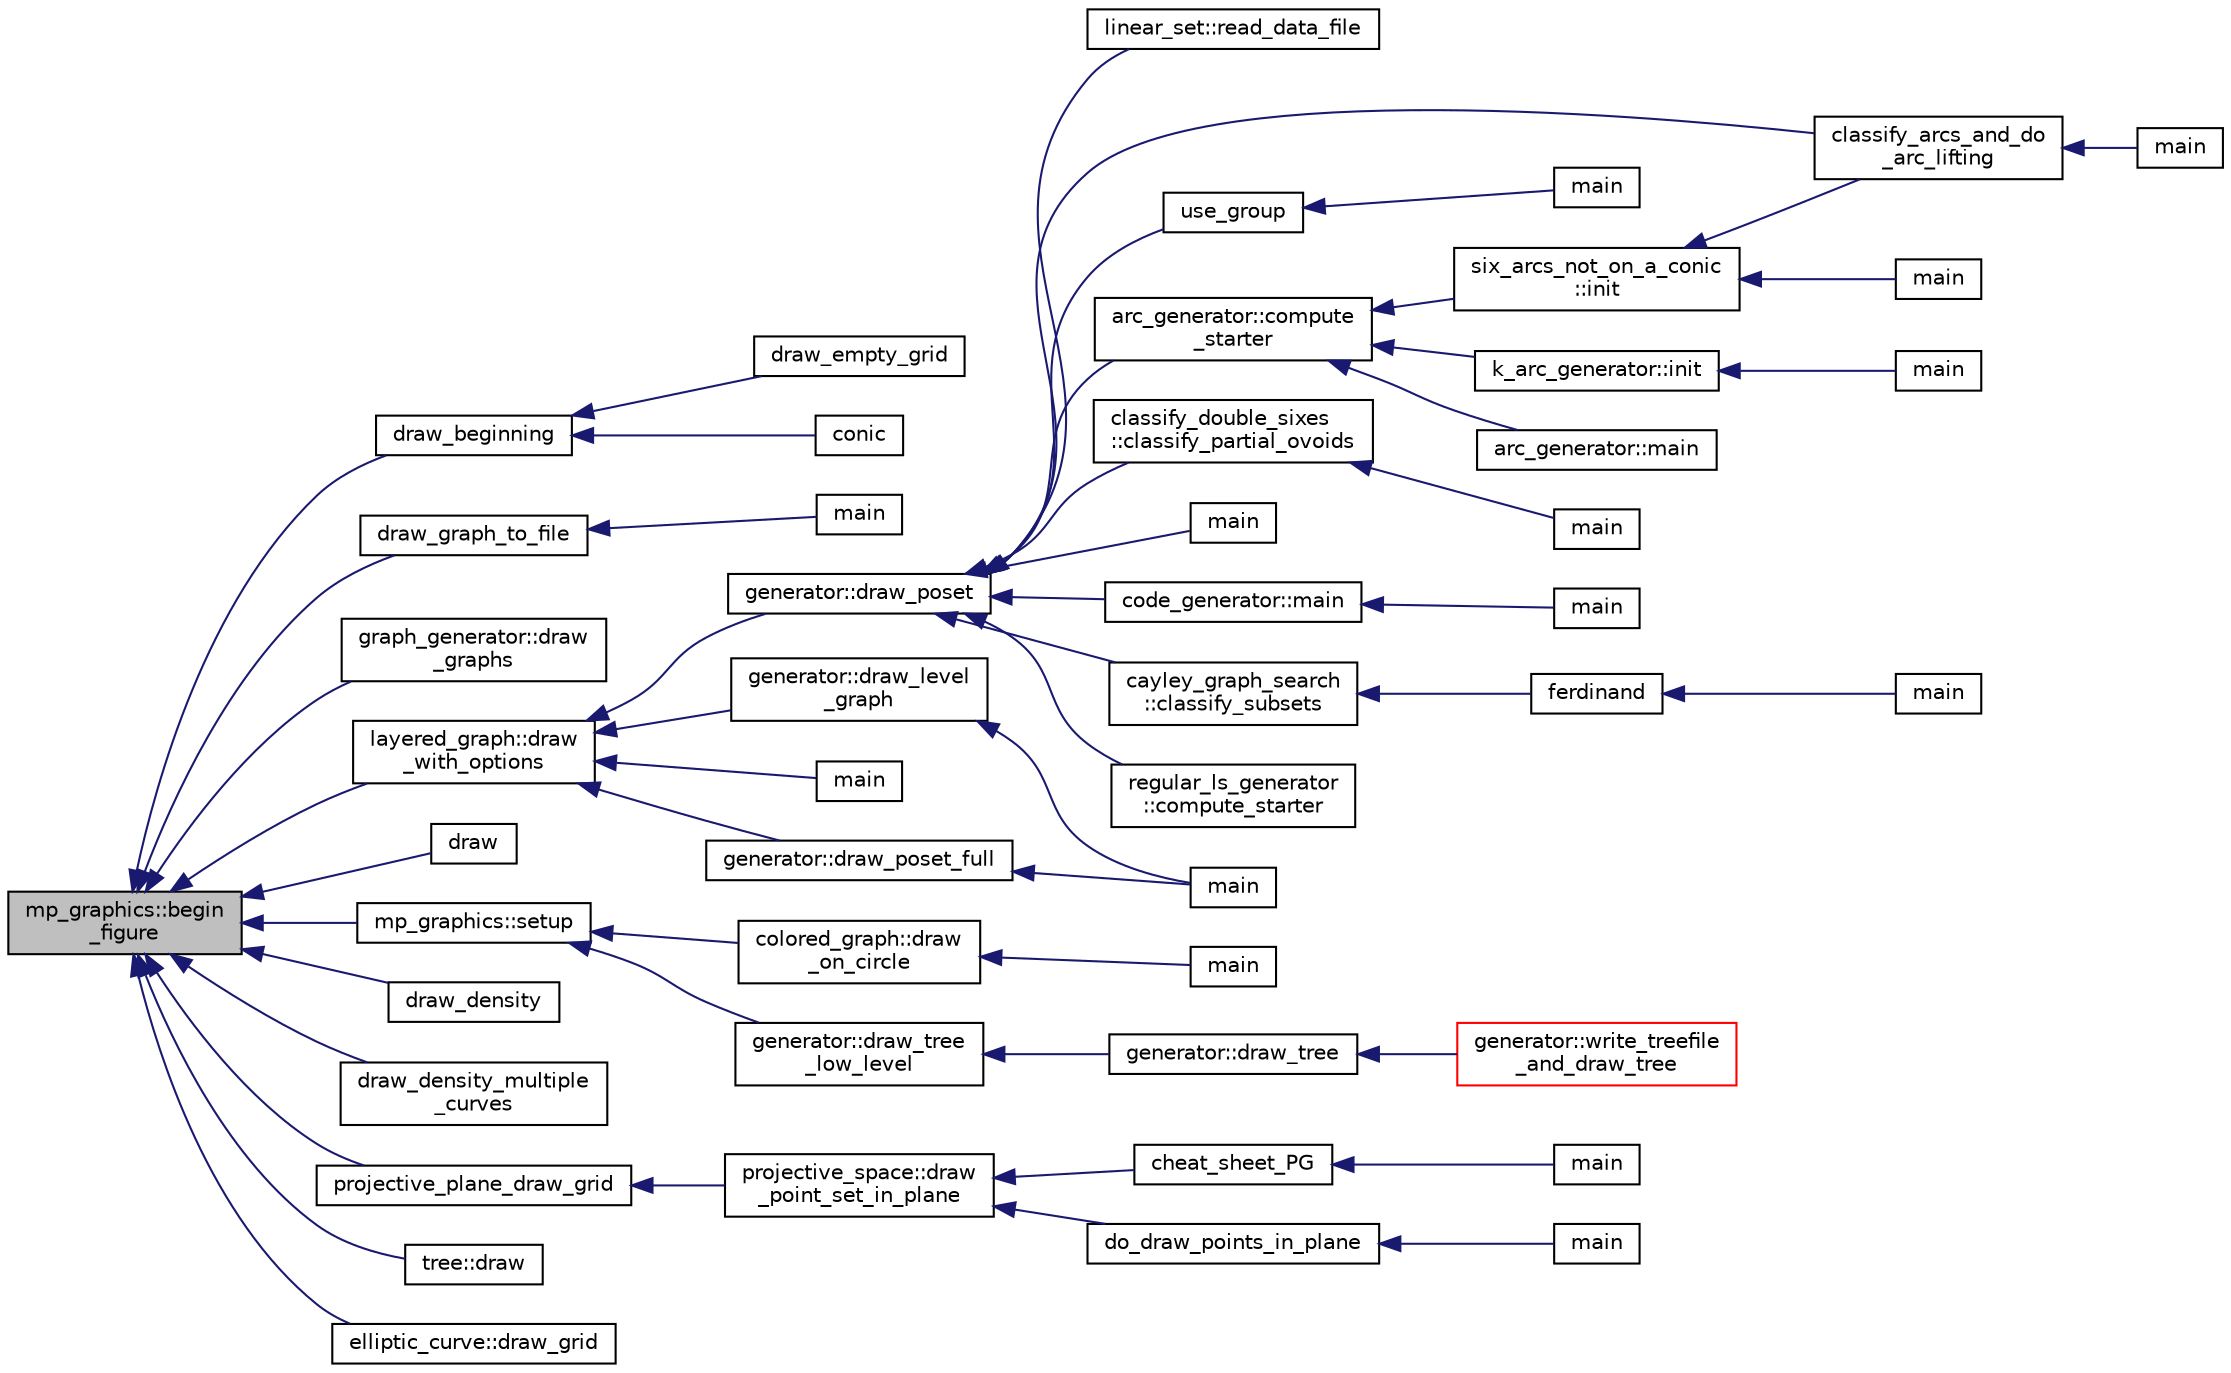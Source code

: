 digraph "mp_graphics::begin_figure"
{
  edge [fontname="Helvetica",fontsize="10",labelfontname="Helvetica",labelfontsize="10"];
  node [fontname="Helvetica",fontsize="10",shape=record];
  rankdir="LR";
  Node243 [label="mp_graphics::begin\l_figure",height=0.2,width=0.4,color="black", fillcolor="grey75", style="filled", fontcolor="black"];
  Node243 -> Node244 [dir="back",color="midnightblue",fontsize="10",style="solid",fontname="Helvetica"];
  Node244 [label="draw_beginning",height=0.2,width=0.4,color="black", fillcolor="white", style="filled",URL="$d4/de8/conic_8_c.html#acc89357b4d9e622a5351e636fb9909ae"];
  Node244 -> Node245 [dir="back",color="midnightblue",fontsize="10",style="solid",fontname="Helvetica"];
  Node245 [label="draw_empty_grid",height=0.2,width=0.4,color="black", fillcolor="white", style="filled",URL="$d4/de8/conic_8_c.html#a0a991c7d8313e303d51bea14da7b490a"];
  Node244 -> Node246 [dir="back",color="midnightblue",fontsize="10",style="solid",fontname="Helvetica"];
  Node246 [label="conic",height=0.2,width=0.4,color="black", fillcolor="white", style="filled",URL="$d4/de8/conic_8_c.html#a96def9474b981a9d5831a9b48d85d652"];
  Node243 -> Node247 [dir="back",color="midnightblue",fontsize="10",style="solid",fontname="Helvetica"];
  Node247 [label="draw_graph_to_file",height=0.2,width=0.4,color="black", fillcolor="white", style="filled",URL="$df/d70/apps_2combinatorics_2nauty_8_c.html#a7fdbfdd350aa2be773e04a496e2efe31"];
  Node247 -> Node248 [dir="back",color="midnightblue",fontsize="10",style="solid",fontname="Helvetica"];
  Node248 [label="main",height=0.2,width=0.4,color="black", fillcolor="white", style="filled",URL="$df/d70/apps_2combinatorics_2nauty_8_c.html#a3c04138a5bfe5d72780bb7e82a18e627"];
  Node243 -> Node249 [dir="back",color="midnightblue",fontsize="10",style="solid",fontname="Helvetica"];
  Node249 [label="graph_generator::draw\l_graphs",height=0.2,width=0.4,color="black", fillcolor="white", style="filled",URL="$d9/d91/classgraph__generator.html#aa07ad014571c0dbd09b93ccb99eb648e"];
  Node243 -> Node250 [dir="back",color="midnightblue",fontsize="10",style="solid",fontname="Helvetica"];
  Node250 [label="layered_graph::draw\l_with_options",height=0.2,width=0.4,color="black", fillcolor="white", style="filled",URL="$da/db1/classlayered__graph.html#a4c76e40c6cf5bfb2ab2df20c33e846bc"];
  Node250 -> Node251 [dir="back",color="midnightblue",fontsize="10",style="solid",fontname="Helvetica"];
  Node251 [label="main",height=0.2,width=0.4,color="black", fillcolor="white", style="filled",URL="$da/d62/layered__graph__main_8_c.html#a217dbf8b442f20279ea00b898af96f52"];
  Node250 -> Node252 [dir="back",color="midnightblue",fontsize="10",style="solid",fontname="Helvetica"];
  Node252 [label="generator::draw_poset_full",height=0.2,width=0.4,color="black", fillcolor="white", style="filled",URL="$d7/d73/classgenerator.html#a6f7f90e50993905db31342536ac59d8c"];
  Node252 -> Node253 [dir="back",color="midnightblue",fontsize="10",style="solid",fontname="Helvetica"];
  Node253 [label="main",height=0.2,width=0.4,color="black", fillcolor="white", style="filled",URL="$de/d2d/graph_2graph_8_c.html#a217dbf8b442f20279ea00b898af96f52"];
  Node250 -> Node254 [dir="back",color="midnightblue",fontsize="10",style="solid",fontname="Helvetica"];
  Node254 [label="generator::draw_poset",height=0.2,width=0.4,color="black", fillcolor="white", style="filled",URL="$d7/d73/classgenerator.html#aa4f99c75a86701ba85e514a294efdf3a"];
  Node254 -> Node255 [dir="back",color="midnightblue",fontsize="10",style="solid",fontname="Helvetica"];
  Node255 [label="main",height=0.2,width=0.4,color="black", fillcolor="white", style="filled",URL="$d1/d5e/blt__main_8_c.html#a217dbf8b442f20279ea00b898af96f52"];
  Node254 -> Node256 [dir="back",color="midnightblue",fontsize="10",style="solid",fontname="Helvetica"];
  Node256 [label="code_generator::main",height=0.2,width=0.4,color="black", fillcolor="white", style="filled",URL="$db/d37/classcode__generator.html#ab3cf3a306e4032c2b471ac95321c599f"];
  Node256 -> Node257 [dir="back",color="midnightblue",fontsize="10",style="solid",fontname="Helvetica"];
  Node257 [label="main",height=0.2,width=0.4,color="black", fillcolor="white", style="filled",URL="$d4/d4f/codes_8_c.html#a217dbf8b442f20279ea00b898af96f52"];
  Node254 -> Node258 [dir="back",color="midnightblue",fontsize="10",style="solid",fontname="Helvetica"];
  Node258 [label="cayley_graph_search\l::classify_subsets",height=0.2,width=0.4,color="black", fillcolor="white", style="filled",URL="$de/dae/classcayley__graph__search.html#a4cf8a90752e018a281481ac80ad52c4b"];
  Node258 -> Node259 [dir="back",color="midnightblue",fontsize="10",style="solid",fontname="Helvetica"];
  Node259 [label="ferdinand",height=0.2,width=0.4,color="black", fillcolor="white", style="filled",URL="$da/df3/ferdinand_8_c.html#a322b57727d23cf5a0932f11c30ea18d9"];
  Node259 -> Node260 [dir="back",color="midnightblue",fontsize="10",style="solid",fontname="Helvetica"];
  Node260 [label="main",height=0.2,width=0.4,color="black", fillcolor="white", style="filled",URL="$da/df3/ferdinand_8_c.html#a3c04138a5bfe5d72780bb7e82a18e627"];
  Node254 -> Node261 [dir="back",color="midnightblue",fontsize="10",style="solid",fontname="Helvetica"];
  Node261 [label="regular_ls_generator\l::compute_starter",height=0.2,width=0.4,color="black", fillcolor="white", style="filled",URL="$d2/dd8/classregular__ls__generator.html#aa38907741058694a73194b02ceb4a53d"];
  Node254 -> Node262 [dir="back",color="midnightblue",fontsize="10",style="solid",fontname="Helvetica"];
  Node262 [label="linear_set::read_data_file",height=0.2,width=0.4,color="black", fillcolor="white", style="filled",URL="$dd/d86/classlinear__set.html#a9a5cd28cc81be7ee41002b2e3114c2cb"];
  Node254 -> Node263 [dir="back",color="midnightblue",fontsize="10",style="solid",fontname="Helvetica"];
  Node263 [label="classify_arcs_and_do\l_arc_lifting",height=0.2,width=0.4,color="black", fillcolor="white", style="filled",URL="$d6/dc3/arc__lifting__main_8_c.html#afdd7be16f16b8c71e9a72fe5f6a0b59c"];
  Node263 -> Node264 [dir="back",color="midnightblue",fontsize="10",style="solid",fontname="Helvetica"];
  Node264 [label="main",height=0.2,width=0.4,color="black", fillcolor="white", style="filled",URL="$d6/dc3/arc__lifting__main_8_c.html#a217dbf8b442f20279ea00b898af96f52"];
  Node254 -> Node265 [dir="back",color="midnightblue",fontsize="10",style="solid",fontname="Helvetica"];
  Node265 [label="use_group",height=0.2,width=0.4,color="black", fillcolor="white", style="filled",URL="$d9/d9f/all__cliques_8_c.html#aba62531e97173264c39afe2c7857af31"];
  Node265 -> Node266 [dir="back",color="midnightblue",fontsize="10",style="solid",fontname="Helvetica"];
  Node266 [label="main",height=0.2,width=0.4,color="black", fillcolor="white", style="filled",URL="$d9/d9f/all__cliques_8_c.html#a3c04138a5bfe5d72780bb7e82a18e627"];
  Node254 -> Node267 [dir="back",color="midnightblue",fontsize="10",style="solid",fontname="Helvetica"];
  Node267 [label="arc_generator::compute\l_starter",height=0.2,width=0.4,color="black", fillcolor="white", style="filled",URL="$d4/d21/classarc__generator.html#aad1dcec3a1c302e743d574bd1ac857d9"];
  Node267 -> Node268 [dir="back",color="midnightblue",fontsize="10",style="solid",fontname="Helvetica"];
  Node268 [label="arc_generator::main",height=0.2,width=0.4,color="black", fillcolor="white", style="filled",URL="$d4/d21/classarc__generator.html#ad80140b51b165dad1fe6ab232be7829a"];
  Node267 -> Node269 [dir="back",color="midnightblue",fontsize="10",style="solid",fontname="Helvetica"];
  Node269 [label="k_arc_generator::init",height=0.2,width=0.4,color="black", fillcolor="white", style="filled",URL="$d6/dd8/classk__arc__generator.html#a6036d9f52ede9f8ca681505626b5361d"];
  Node269 -> Node270 [dir="back",color="midnightblue",fontsize="10",style="solid",fontname="Helvetica"];
  Node270 [label="main",height=0.2,width=0.4,color="black", fillcolor="white", style="filled",URL="$d6/d01/k__arc__generator__main_8_c.html#a217dbf8b442f20279ea00b898af96f52"];
  Node267 -> Node271 [dir="back",color="midnightblue",fontsize="10",style="solid",fontname="Helvetica"];
  Node271 [label="six_arcs_not_on_a_conic\l::init",height=0.2,width=0.4,color="black", fillcolor="white", style="filled",URL="$d8/de6/classsix__arcs__not__on__a__conic.html#a7a4d5cf8a098488729934cfa8a70944a"];
  Node271 -> Node263 [dir="back",color="midnightblue",fontsize="10",style="solid",fontname="Helvetica"];
  Node271 -> Node272 [dir="back",color="midnightblue",fontsize="10",style="solid",fontname="Helvetica"];
  Node272 [label="main",height=0.2,width=0.4,color="black", fillcolor="white", style="filled",URL="$d2/dfa/create__surface__main_8_c.html#a217dbf8b442f20279ea00b898af96f52"];
  Node254 -> Node273 [dir="back",color="midnightblue",fontsize="10",style="solid",fontname="Helvetica"];
  Node273 [label="classify_double_sixes\l::classify_partial_ovoids",height=0.2,width=0.4,color="black", fillcolor="white", style="filled",URL="$dd/d23/classclassify__double__sixes.html#a2253fca143a0e8a3e39655eb05668ae9"];
  Node273 -> Node274 [dir="back",color="midnightblue",fontsize="10",style="solid",fontname="Helvetica"];
  Node274 [label="main",height=0.2,width=0.4,color="black", fillcolor="white", style="filled",URL="$df/df8/surface__classify_8_c.html#a217dbf8b442f20279ea00b898af96f52"];
  Node250 -> Node275 [dir="back",color="midnightblue",fontsize="10",style="solid",fontname="Helvetica"];
  Node275 [label="generator::draw_level\l_graph",height=0.2,width=0.4,color="black", fillcolor="white", style="filled",URL="$d7/d73/classgenerator.html#a6bbc7b7aafea55ff8e202efc43ab263c"];
  Node275 -> Node253 [dir="back",color="midnightblue",fontsize="10",style="solid",fontname="Helvetica"];
  Node243 -> Node276 [dir="back",color="midnightblue",fontsize="10",style="solid",fontname="Helvetica"];
  Node276 [label="draw",height=0.2,width=0.4,color="black", fillcolor="white", style="filled",URL="$d7/d04/graphics_8h.html#a2f0462cf6d66f0096ed82a8dad6e4c3d"];
  Node243 -> Node277 [dir="back",color="midnightblue",fontsize="10",style="solid",fontname="Helvetica"];
  Node277 [label="mp_graphics::setup",height=0.2,width=0.4,color="black", fillcolor="white", style="filled",URL="$da/d2c/classmp__graphics.html#a5b81adfb712dfb64b123db4ae72fadf2"];
  Node277 -> Node278 [dir="back",color="midnightblue",fontsize="10",style="solid",fontname="Helvetica"];
  Node278 [label="colored_graph::draw\l_on_circle",height=0.2,width=0.4,color="black", fillcolor="white", style="filled",URL="$dc/de2/classcolored__graph.html#af5b7af38772c569cc0d6ab1d7c1fe20b"];
  Node278 -> Node279 [dir="back",color="midnightblue",fontsize="10",style="solid",fontname="Helvetica"];
  Node279 [label="main",height=0.2,width=0.4,color="black", fillcolor="white", style="filled",URL="$d2/dfa/draw__colored__graph_8_c.html#a3c04138a5bfe5d72780bb7e82a18e627"];
  Node277 -> Node280 [dir="back",color="midnightblue",fontsize="10",style="solid",fontname="Helvetica"];
  Node280 [label="generator::draw_tree\l_low_level",height=0.2,width=0.4,color="black", fillcolor="white", style="filled",URL="$d7/d73/classgenerator.html#a7ec4c0902ecfc19049792b60526ae446"];
  Node280 -> Node281 [dir="back",color="midnightblue",fontsize="10",style="solid",fontname="Helvetica"];
  Node281 [label="generator::draw_tree",height=0.2,width=0.4,color="black", fillcolor="white", style="filled",URL="$d7/d73/classgenerator.html#ae3d68e3de8f4a5decdaef2d8008cd4a6"];
  Node281 -> Node282 [dir="back",color="midnightblue",fontsize="10",style="solid",fontname="Helvetica"];
  Node282 [label="generator::write_treefile\l_and_draw_tree",height=0.2,width=0.4,color="red", fillcolor="white", style="filled",URL="$d7/d73/classgenerator.html#a70c78f45dba413014287e8cde2f7d6b5"];
  Node243 -> Node332 [dir="back",color="midnightblue",fontsize="10",style="solid",fontname="Helvetica"];
  Node332 [label="draw_density",height=0.2,width=0.4,color="black", fillcolor="white", style="filled",URL="$de/dea/plot_8_c.html#aacb709615412b4c930421172d579dbba"];
  Node243 -> Node333 [dir="back",color="midnightblue",fontsize="10",style="solid",fontname="Helvetica"];
  Node333 [label="draw_density_multiple\l_curves",height=0.2,width=0.4,color="black", fillcolor="white", style="filled",URL="$de/dea/plot_8_c.html#ae8316e657aaea4fb3b6056fa2079764e"];
  Node243 -> Node334 [dir="back",color="midnightblue",fontsize="10",style="solid",fontname="Helvetica"];
  Node334 [label="projective_plane_draw_grid",height=0.2,width=0.4,color="black", fillcolor="white", style="filled",URL="$de/dea/plot_8_c.html#a40dac96f82a9acafbf7d017f601b9880"];
  Node334 -> Node335 [dir="back",color="midnightblue",fontsize="10",style="solid",fontname="Helvetica"];
  Node335 [label="projective_space::draw\l_point_set_in_plane",height=0.2,width=0.4,color="black", fillcolor="white", style="filled",URL="$d2/d17/classprojective__space.html#af7dec07dbcf71124f145629e719454f0"];
  Node335 -> Node336 [dir="back",color="midnightblue",fontsize="10",style="solid",fontname="Helvetica"];
  Node336 [label="cheat_sheet_PG",height=0.2,width=0.4,color="black", fillcolor="white", style="filled",URL="$d6/dd8/cheat__sheet___p_g_8_c.html#a11692793a59b9f0d2f21395f5609783d"];
  Node336 -> Node337 [dir="back",color="midnightblue",fontsize="10",style="solid",fontname="Helvetica"];
  Node337 [label="main",height=0.2,width=0.4,color="black", fillcolor="white", style="filled",URL="$d6/dd8/cheat__sheet___p_g_8_c.html#a3c04138a5bfe5d72780bb7e82a18e627"];
  Node335 -> Node338 [dir="back",color="midnightblue",fontsize="10",style="solid",fontname="Helvetica"];
  Node338 [label="do_draw_points_in_plane",height=0.2,width=0.4,color="black", fillcolor="white", style="filled",URL="$d4/d67/geometry_8h.html#ac24aca1e4d3ad6e569b36c65c94dcaad"];
  Node338 -> Node339 [dir="back",color="midnightblue",fontsize="10",style="solid",fontname="Helvetica"];
  Node339 [label="main",height=0.2,width=0.4,color="black", fillcolor="white", style="filled",URL="$d0/d2f/process_8_c.html#a3c04138a5bfe5d72780bb7e82a18e627"];
  Node243 -> Node340 [dir="back",color="midnightblue",fontsize="10",style="solid",fontname="Helvetica"];
  Node340 [label="tree::draw",height=0.2,width=0.4,color="black", fillcolor="white", style="filled",URL="$d4/d4d/classtree.html#acfd7967aacb5c1e3faa2ad39b019dd68"];
  Node243 -> Node341 [dir="back",color="midnightblue",fontsize="10",style="solid",fontname="Helvetica"];
  Node341 [label="elliptic_curve::draw_grid",height=0.2,width=0.4,color="black", fillcolor="white", style="filled",URL="$d3/dea/classelliptic__curve.html#afa9d40e1a626257ad802bdb5a157ad0a"];
}
